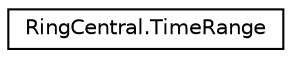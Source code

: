 digraph "Graphical Class Hierarchy"
{
 // LATEX_PDF_SIZE
  edge [fontname="Helvetica",fontsize="10",labelfontname="Helvetica",labelfontsize="10"];
  node [fontname="Helvetica",fontsize="10",shape=record];
  rankdir="LR";
  Node0 [label="RingCentral.TimeRange",height=0.2,width=0.4,color="black", fillcolor="white", style="filled",URL="$classRingCentral_1_1TimeRange.html",tooltip="Time range for the request"];
}
